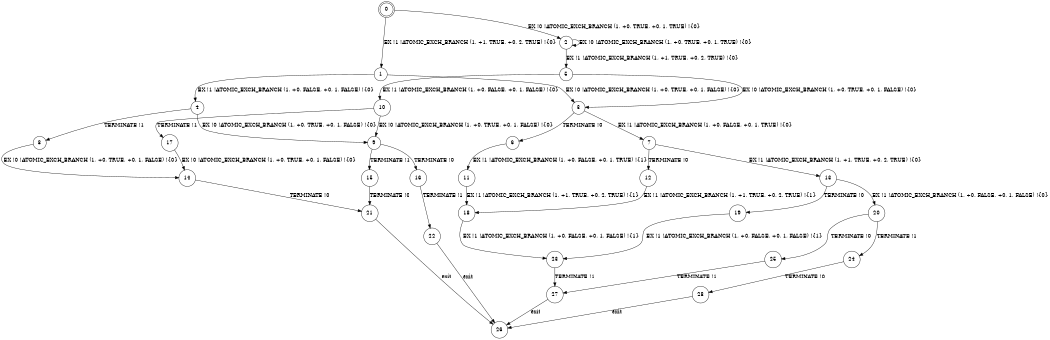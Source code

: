 digraph BCG {
size = "7, 10.5";
center = TRUE;
node [shape = circle];
0 [peripheries = 2];
0 -> 1 [label = "EX !1 !ATOMIC_EXCH_BRANCH (1, +1, TRUE, +0, 2, TRUE) !{0}"];
0 -> 2 [label = "EX !0 !ATOMIC_EXCH_BRANCH (1, +0, TRUE, +0, 1, TRUE) !{0}"];
1 -> 3 [label = "EX !0 !ATOMIC_EXCH_BRANCH (1, +0, TRUE, +0, 1, FALSE) !{0}"];
1 -> 4 [label = "EX !1 !ATOMIC_EXCH_BRANCH (1, +0, FALSE, +0, 1, FALSE) !{0}"];
2 -> 5 [label = "EX !1 !ATOMIC_EXCH_BRANCH (1, +1, TRUE, +0, 2, TRUE) !{0}"];
2 -> 2 [label = "EX !0 !ATOMIC_EXCH_BRANCH (1, +0, TRUE, +0, 1, TRUE) !{0}"];
3 -> 6 [label = "TERMINATE !0"];
3 -> 7 [label = "EX !1 !ATOMIC_EXCH_BRANCH (1, +0, FALSE, +0, 1, TRUE) !{0}"];
4 -> 8 [label = "TERMINATE !1"];
4 -> 9 [label = "EX !0 !ATOMIC_EXCH_BRANCH (1, +0, TRUE, +0, 1, FALSE) !{0}"];
5 -> 10 [label = "EX !1 !ATOMIC_EXCH_BRANCH (1, +0, FALSE, +0, 1, FALSE) !{0}"];
5 -> 3 [label = "EX !0 !ATOMIC_EXCH_BRANCH (1, +0, TRUE, +0, 1, FALSE) !{0}"];
6 -> 11 [label = "EX !1 !ATOMIC_EXCH_BRANCH (1, +0, FALSE, +0, 1, TRUE) !{1}"];
7 -> 12 [label = "TERMINATE !0"];
7 -> 13 [label = "EX !1 !ATOMIC_EXCH_BRANCH (1, +1, TRUE, +0, 2, TRUE) !{0}"];
8 -> 14 [label = "EX !0 !ATOMIC_EXCH_BRANCH (1, +0, TRUE, +0, 1, FALSE) !{0}"];
9 -> 15 [label = "TERMINATE !1"];
9 -> 16 [label = "TERMINATE !0"];
10 -> 17 [label = "TERMINATE !1"];
10 -> 9 [label = "EX !0 !ATOMIC_EXCH_BRANCH (1, +0, TRUE, +0, 1, FALSE) !{0}"];
11 -> 18 [label = "EX !1 !ATOMIC_EXCH_BRANCH (1, +1, TRUE, +0, 2, TRUE) !{1}"];
12 -> 18 [label = "EX !1 !ATOMIC_EXCH_BRANCH (1, +1, TRUE, +0, 2, TRUE) !{1}"];
13 -> 19 [label = "TERMINATE !0"];
13 -> 20 [label = "EX !1 !ATOMIC_EXCH_BRANCH (1, +0, FALSE, +0, 1, FALSE) !{0}"];
14 -> 21 [label = "TERMINATE !0"];
15 -> 21 [label = "TERMINATE !0"];
16 -> 22 [label = "TERMINATE !1"];
17 -> 14 [label = "EX !0 !ATOMIC_EXCH_BRANCH (1, +0, TRUE, +0, 1, FALSE) !{0}"];
18 -> 23 [label = "EX !1 !ATOMIC_EXCH_BRANCH (1, +0, FALSE, +0, 1, FALSE) !{1}"];
19 -> 23 [label = "EX !1 !ATOMIC_EXCH_BRANCH (1, +0, FALSE, +0, 1, FALSE) !{1}"];
20 -> 24 [label = "TERMINATE !1"];
20 -> 25 [label = "TERMINATE !0"];
21 -> 26 [label = "exit"];
22 -> 26 [label = "exit"];
23 -> 27 [label = "TERMINATE !1"];
24 -> 28 [label = "TERMINATE !0"];
25 -> 27 [label = "TERMINATE !1"];
27 -> 26 [label = "exit"];
28 -> 26 [label = "exit"];
}

